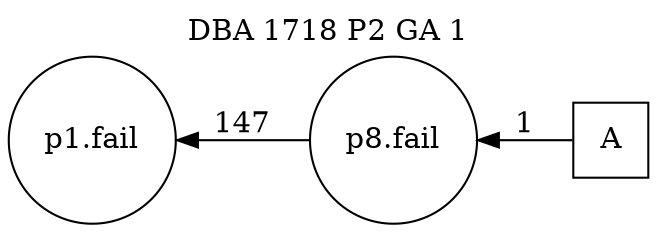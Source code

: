 digraph DBA_1718_P2_GA_1 {
labelloc="tl"
label= " DBA 1718 P2 GA 1 "
rankdir="RL";
graph [ size=" 10 , 10 !"]

"A" [shape="square" label="A"]
"p8.fail" [shape="circle" label="p8.fail"]
"p1.fail" [shape="circle" label="p1.fail"]
"A" -> "p8.fail" [ label=1]
"p8.fail" -> "p1.fail" [ label=147]
}
